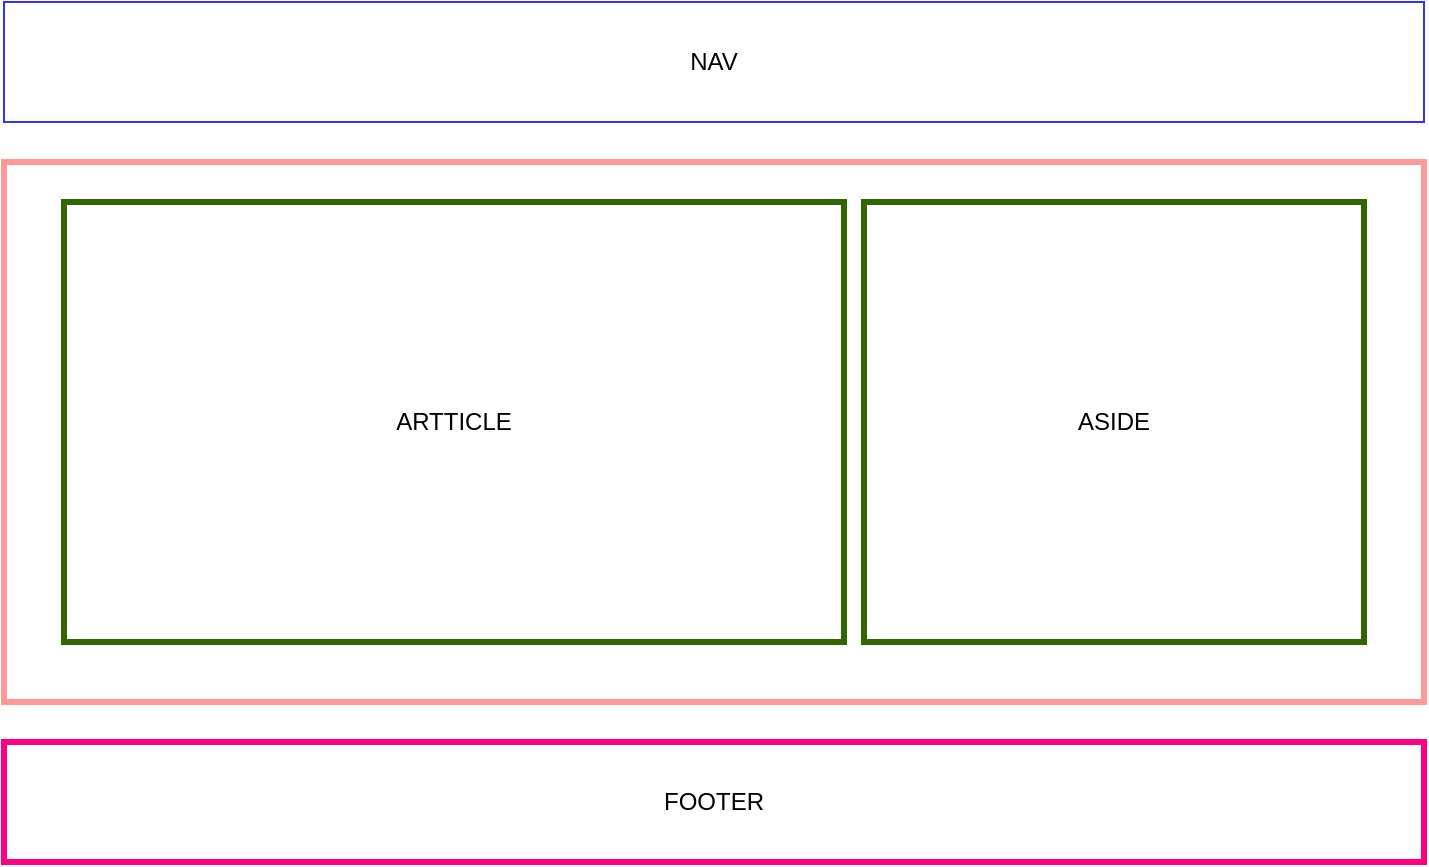 <mxfile version="20.8.19" type="github">
  <diagram id="BdKZ8u59JMbQXLohgWvF" name="Página-1">
    <mxGraphModel dx="1434" dy="756" grid="1" gridSize="10" guides="1" tooltips="1" connect="1" arrows="1" fold="1" page="1" pageScale="1" pageWidth="827" pageHeight="1169" math="0" shadow="0">
      <root>
        <mxCell id="0" />
        <mxCell id="1" parent="0" />
        <mxCell id="x0LT32QMWRhacM0q2mNp-2" value="NAV" style="rounded=0;whiteSpace=wrap;html=1;strokeColor=#3333FF;" parent="1" vertex="1">
          <mxGeometry x="60" y="30" width="710" height="60" as="geometry" />
        </mxCell>
        <mxCell id="x0LT32QMWRhacM0q2mNp-7" value="SECTION" style="rounded=0;whiteSpace=wrap;html=1;strokeColor=#FF9999;strokeWidth=3;" parent="1" vertex="1">
          <mxGeometry x="60" y="110" width="710" height="270" as="geometry" />
        </mxCell>
        <mxCell id="x0LT32QMWRhacM0q2mNp-8" value="ARTTICLE" style="rounded=0;whiteSpace=wrap;html=1;strokeColor=#336600;strokeWidth=3;" parent="1" vertex="1">
          <mxGeometry x="90" y="130" width="390" height="220" as="geometry" />
        </mxCell>
        <mxCell id="x0LT32QMWRhacM0q2mNp-9" value="ASIDE" style="rounded=0;whiteSpace=wrap;html=1;strokeColor=#336600;strokeWidth=3;" parent="1" vertex="1">
          <mxGeometry x="490" y="130" width="250" height="220" as="geometry" />
        </mxCell>
        <mxCell id="x0LT32QMWRhacM0q2mNp-10" value="FOOTER" style="rounded=0;whiteSpace=wrap;html=1;strokeColor=#FF0080;strokeWidth=3;" parent="1" vertex="1">
          <mxGeometry x="60" y="400" width="710" height="60" as="geometry" />
        </mxCell>
      </root>
    </mxGraphModel>
  </diagram>
</mxfile>
